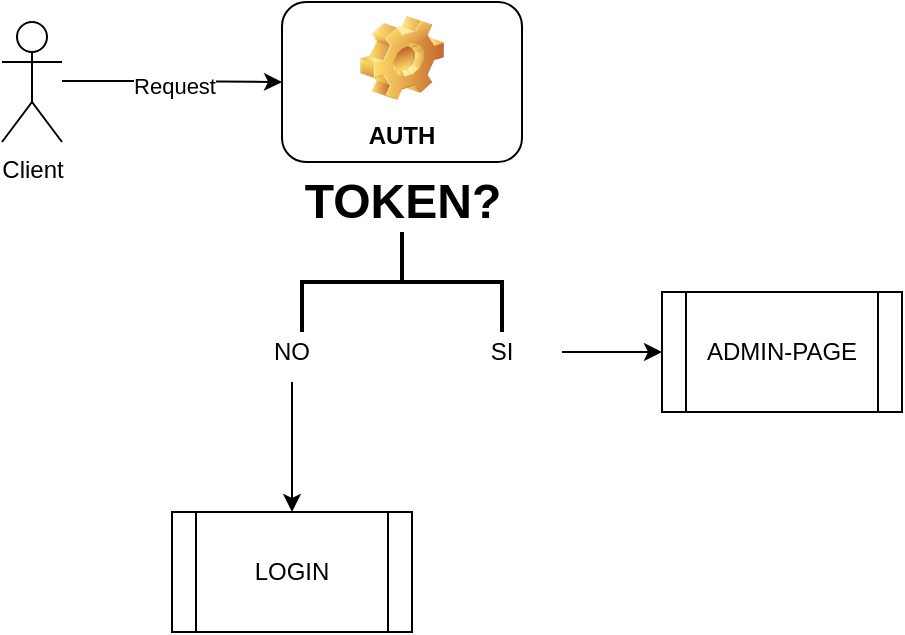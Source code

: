 <mxfile>
    <diagram id="kGBg7vCGp3kf_udO2RtY" name="Page-1">
        <mxGraphModel dx="650" dy="467" grid="1" gridSize="10" guides="1" tooltips="1" connect="1" arrows="1" fold="1" page="1" pageScale="1" pageWidth="850" pageHeight="1100" math="0" shadow="0">
            <root>
                <mxCell id="0"/>
                <mxCell id="1" parent="0"/>
                <mxCell id="2" value="Client" style="shape=umlActor;verticalLabelPosition=bottom;verticalAlign=top;html=1;outlineConnect=0;" vertex="1" parent="1">
                    <mxGeometry x="60" y="140" width="30" height="60" as="geometry"/>
                </mxCell>
                <mxCell id="4" value="" style="endArrow=classic;html=1;" edge="1" parent="1">
                    <mxGeometry width="50" height="50" relative="1" as="geometry">
                        <mxPoint x="90" y="169.5" as="sourcePoint"/>
                        <mxPoint x="200" y="170" as="targetPoint"/>
                        <Array as="points">
                            <mxPoint x="120" y="169.5"/>
                        </Array>
                    </mxGeometry>
                </mxCell>
                <mxCell id="5" value="Request" style="edgeLabel;html=1;align=center;verticalAlign=middle;resizable=0;points=[];" vertex="1" connectable="0" parent="4">
                    <mxGeometry x="0.018" y="-2" relative="1" as="geometry">
                        <mxPoint as="offset"/>
                    </mxGeometry>
                </mxCell>
                <mxCell id="6" value="AUTH" style="label;whiteSpace=wrap;html=1;align=center;verticalAlign=bottom;spacingLeft=0;spacingBottom=4;imageAlign=center;imageVerticalAlign=top;image=img/clipart/Gear_128x128.png" vertex="1" parent="1">
                    <mxGeometry x="200" y="130" width="120" height="80" as="geometry"/>
                </mxCell>
                <mxCell id="7" value="TOKEN?" style="text;strokeColor=none;fillColor=none;html=1;fontSize=24;fontStyle=1;verticalAlign=middle;align=center;" vertex="1" parent="1">
                    <mxGeometry x="210" y="210" width="100" height="40" as="geometry"/>
                </mxCell>
                <mxCell id="8" value="" style="strokeWidth=2;html=1;shape=mxgraph.flowchart.annotation_2;align=left;labelPosition=right;pointerEvents=1;rotation=90;" vertex="1" parent="1">
                    <mxGeometry x="235" y="220" width="50" height="100" as="geometry"/>
                </mxCell>
                <mxCell id="13" value="" style="edgeStyle=none;html=1;" edge="1" parent="1" source="10" target="12">
                    <mxGeometry relative="1" as="geometry"/>
                </mxCell>
                <mxCell id="10" value="NO" style="text;html=1;align=center;verticalAlign=middle;whiteSpace=wrap;rounded=0;" vertex="1" parent="1">
                    <mxGeometry x="175" y="290" width="60" height="30" as="geometry"/>
                </mxCell>
                <mxCell id="15" value="" style="edgeStyle=none;html=1;" edge="1" parent="1" source="11" target="14">
                    <mxGeometry relative="1" as="geometry"/>
                </mxCell>
                <mxCell id="11" value="SI" style="text;html=1;align=center;verticalAlign=middle;whiteSpace=wrap;rounded=0;" vertex="1" parent="1">
                    <mxGeometry x="280" y="290" width="60" height="30" as="geometry"/>
                </mxCell>
                <mxCell id="12" value="LOGIN" style="shape=process;whiteSpace=wrap;html=1;backgroundOutline=1;" vertex="1" parent="1">
                    <mxGeometry x="145" y="385" width="120" height="60" as="geometry"/>
                </mxCell>
                <mxCell id="14" value="ADMIN-PAGE" style="shape=process;whiteSpace=wrap;html=1;backgroundOutline=1;" vertex="1" parent="1">
                    <mxGeometry x="390" y="275" width="120" height="60" as="geometry"/>
                </mxCell>
            </root>
        </mxGraphModel>
    </diagram>
</mxfile>